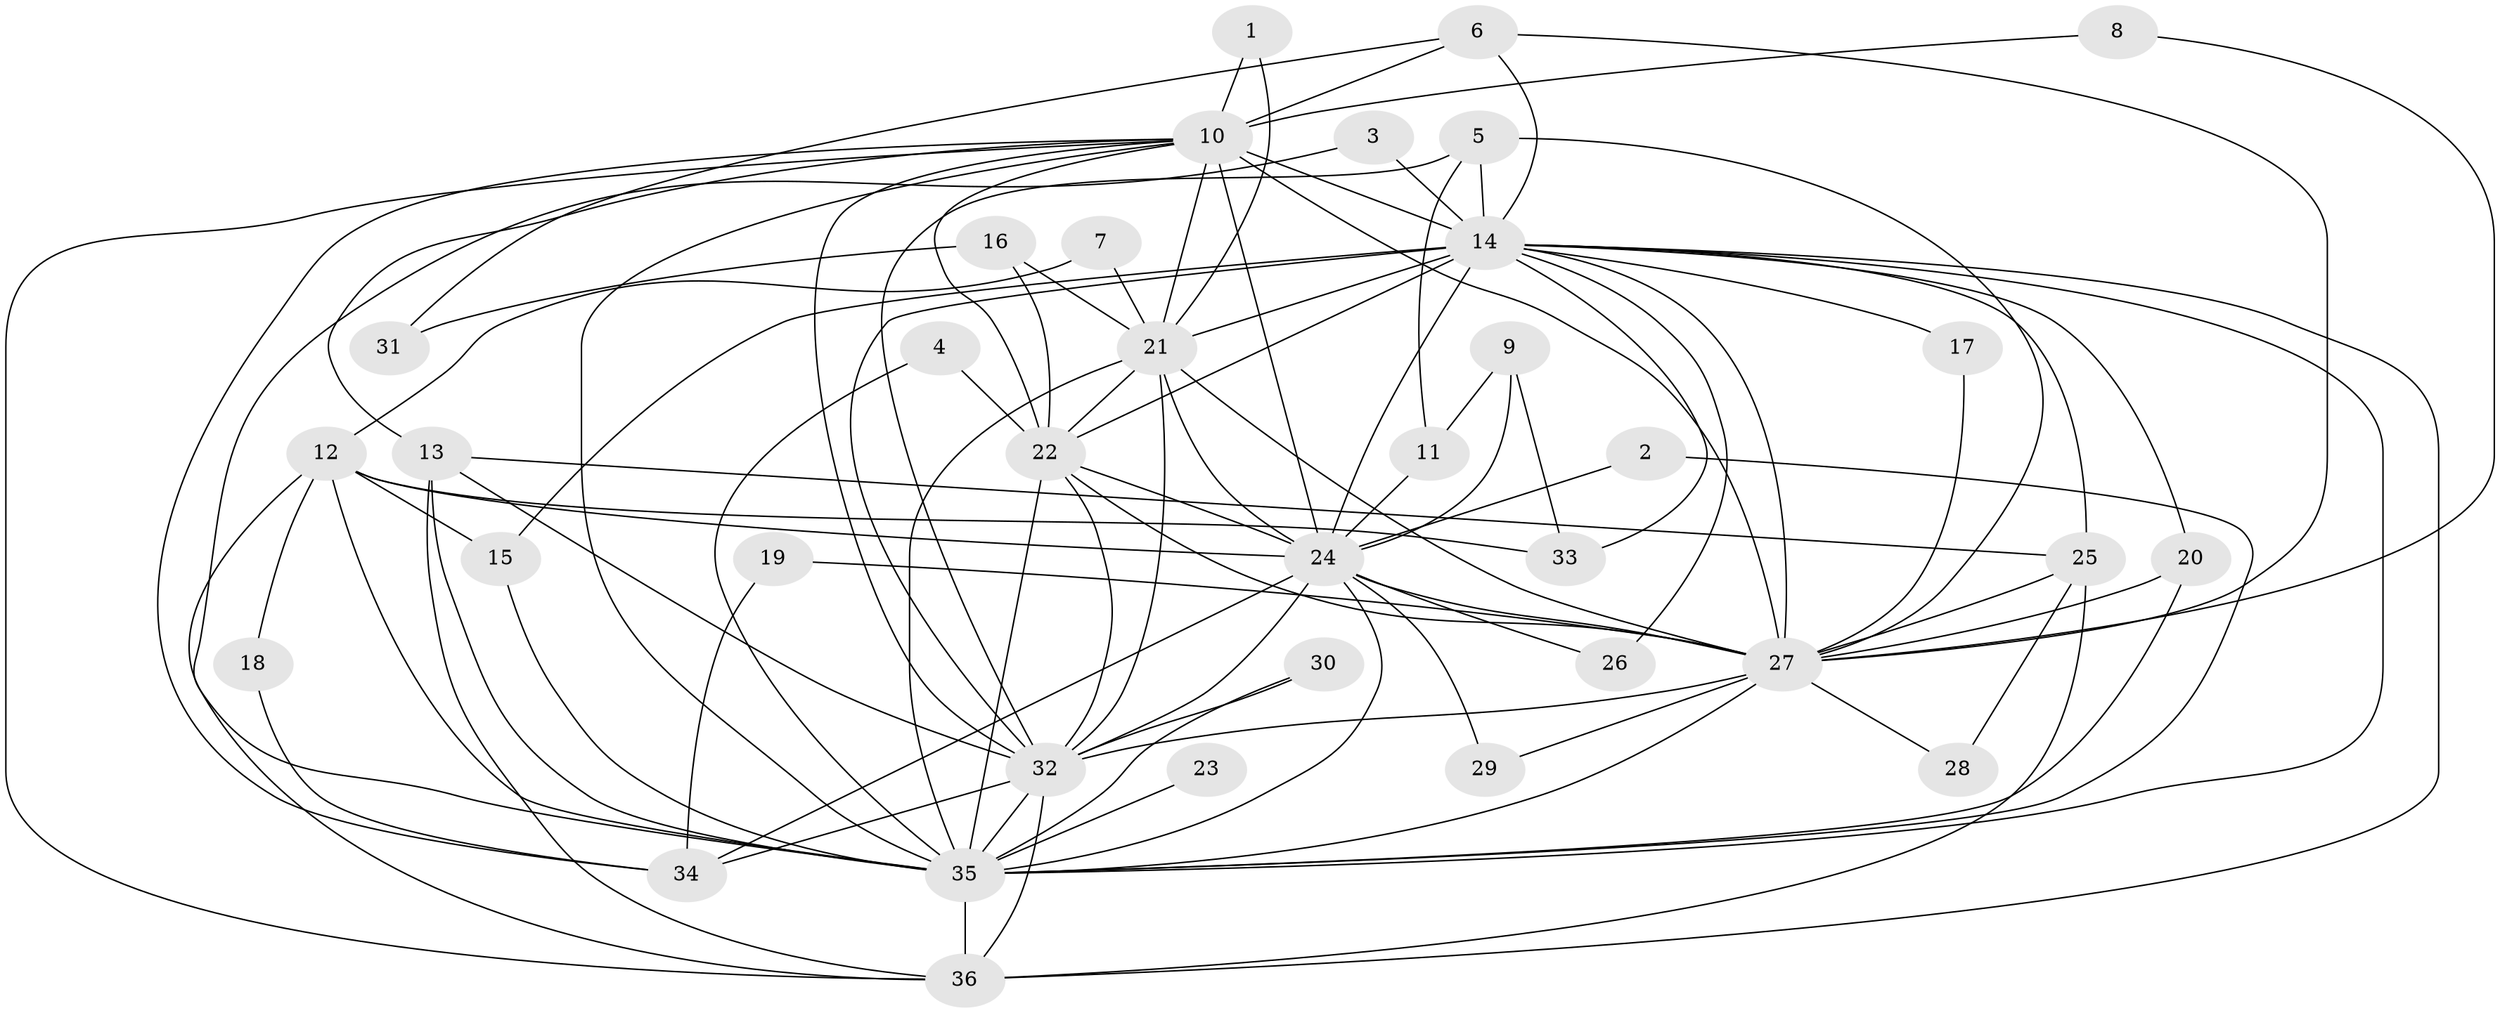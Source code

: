 // original degree distribution, {16: 0.041666666666666664, 19: 0.013888888888888888, 22: 0.027777777777777776, 14: 0.027777777777777776, 17: 0.013888888888888888, 18: 0.013888888888888888, 5: 0.041666666666666664, 2: 0.5555555555555556, 8: 0.013888888888888888, 3: 0.18055555555555555, 4: 0.05555555555555555, 6: 0.013888888888888888}
// Generated by graph-tools (version 1.1) at 2025/49/03/09/25 03:49:37]
// undirected, 36 vertices, 96 edges
graph export_dot {
graph [start="1"]
  node [color=gray90,style=filled];
  1;
  2;
  3;
  4;
  5;
  6;
  7;
  8;
  9;
  10;
  11;
  12;
  13;
  14;
  15;
  16;
  17;
  18;
  19;
  20;
  21;
  22;
  23;
  24;
  25;
  26;
  27;
  28;
  29;
  30;
  31;
  32;
  33;
  34;
  35;
  36;
  1 -- 10 [weight=1.0];
  1 -- 21 [weight=1.0];
  2 -- 24 [weight=1.0];
  2 -- 35 [weight=1.0];
  3 -- 14 [weight=1.0];
  3 -- 35 [weight=1.0];
  4 -- 22 [weight=1.0];
  4 -- 35 [weight=1.0];
  5 -- 11 [weight=1.0];
  5 -- 14 [weight=1.0];
  5 -- 27 [weight=1.0];
  5 -- 32 [weight=1.0];
  6 -- 10 [weight=1.0];
  6 -- 14 [weight=1.0];
  6 -- 27 [weight=1.0];
  6 -- 31 [weight=1.0];
  7 -- 12 [weight=1.0];
  7 -- 21 [weight=2.0];
  8 -- 10 [weight=1.0];
  8 -- 27 [weight=1.0];
  9 -- 11 [weight=1.0];
  9 -- 24 [weight=2.0];
  9 -- 33 [weight=1.0];
  10 -- 13 [weight=1.0];
  10 -- 14 [weight=2.0];
  10 -- 21 [weight=1.0];
  10 -- 22 [weight=1.0];
  10 -- 24 [weight=3.0];
  10 -- 27 [weight=1.0];
  10 -- 32 [weight=1.0];
  10 -- 34 [weight=1.0];
  10 -- 35 [weight=1.0];
  10 -- 36 [weight=1.0];
  11 -- 24 [weight=2.0];
  12 -- 15 [weight=1.0];
  12 -- 18 [weight=1.0];
  12 -- 24 [weight=1.0];
  12 -- 33 [weight=1.0];
  12 -- 35 [weight=1.0];
  12 -- 36 [weight=1.0];
  13 -- 25 [weight=1.0];
  13 -- 32 [weight=1.0];
  13 -- 35 [weight=1.0];
  13 -- 36 [weight=1.0];
  14 -- 15 [weight=1.0];
  14 -- 17 [weight=1.0];
  14 -- 20 [weight=1.0];
  14 -- 21 [weight=2.0];
  14 -- 22 [weight=5.0];
  14 -- 24 [weight=4.0];
  14 -- 25 [weight=1.0];
  14 -- 26 [weight=1.0];
  14 -- 27 [weight=2.0];
  14 -- 32 [weight=2.0];
  14 -- 33 [weight=1.0];
  14 -- 35 [weight=2.0];
  14 -- 36 [weight=1.0];
  15 -- 35 [weight=1.0];
  16 -- 21 [weight=1.0];
  16 -- 22 [weight=1.0];
  16 -- 31 [weight=1.0];
  17 -- 27 [weight=1.0];
  18 -- 34 [weight=1.0];
  19 -- 27 [weight=1.0];
  19 -- 34 [weight=1.0];
  20 -- 27 [weight=1.0];
  20 -- 35 [weight=1.0];
  21 -- 22 [weight=1.0];
  21 -- 24 [weight=3.0];
  21 -- 27 [weight=1.0];
  21 -- 32 [weight=1.0];
  21 -- 35 [weight=3.0];
  22 -- 24 [weight=2.0];
  22 -- 27 [weight=2.0];
  22 -- 32 [weight=1.0];
  22 -- 35 [weight=1.0];
  23 -- 35 [weight=1.0];
  24 -- 26 [weight=1.0];
  24 -- 27 [weight=2.0];
  24 -- 29 [weight=2.0];
  24 -- 32 [weight=2.0];
  24 -- 34 [weight=2.0];
  24 -- 35 [weight=2.0];
  25 -- 27 [weight=1.0];
  25 -- 28 [weight=1.0];
  25 -- 36 [weight=1.0];
  27 -- 28 [weight=1.0];
  27 -- 29 [weight=1.0];
  27 -- 32 [weight=1.0];
  27 -- 35 [weight=1.0];
  30 -- 32 [weight=1.0];
  30 -- 35 [weight=1.0];
  32 -- 34 [weight=1.0];
  32 -- 35 [weight=1.0];
  32 -- 36 [weight=1.0];
  35 -- 36 [weight=2.0];
}
